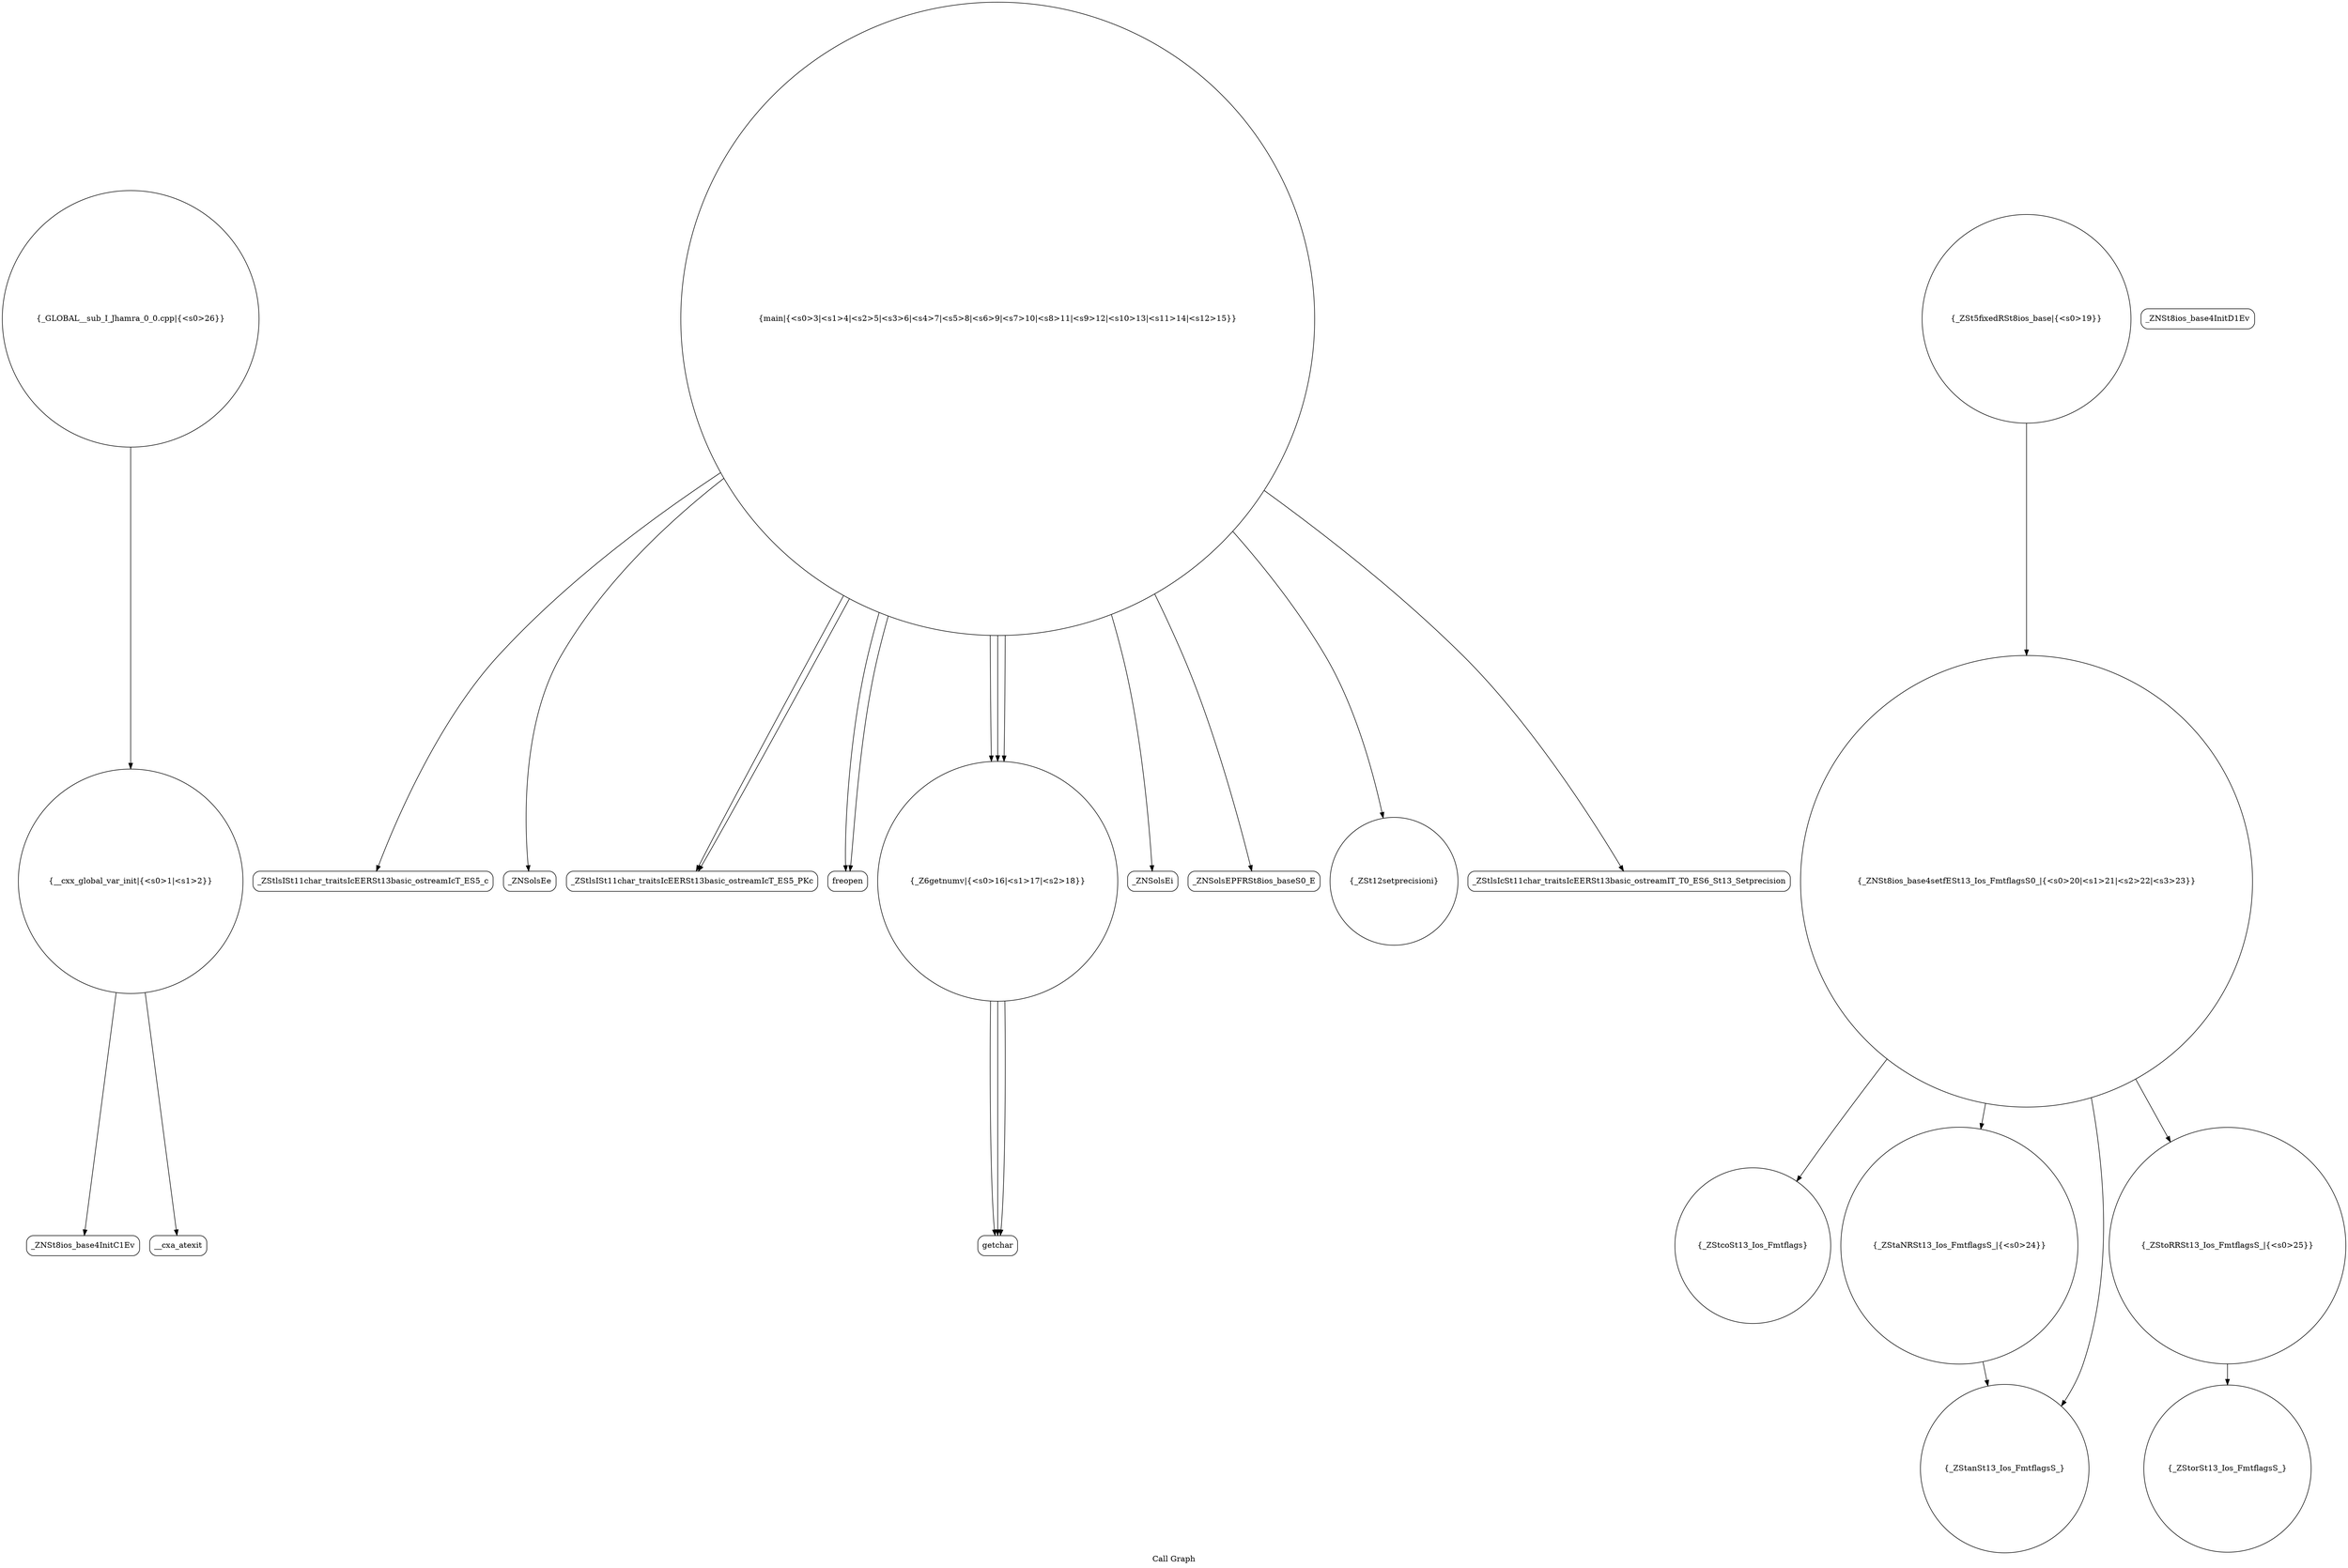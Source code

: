digraph "Call Graph" {
	label="Call Graph";

	Node0x558bb09c6dc0 [shape=record,shape=circle,label="{__cxx_global_var_init|{<s0>1|<s1>2}}"];
	Node0x558bb09c6dc0:s0 -> Node0x558bb09c7250[color=black];
	Node0x558bb09c6dc0:s1 -> Node0x558bb09c7350[color=black];
	Node0x558bb09c7550 [shape=record,shape=Mrecord,label="{_ZStlsISt11char_traitsIcEERSt13basic_ostreamIcT_ES5_c}"];
	Node0x558bb09c78d0 [shape=record,shape=Mrecord,label="{_ZNSolsEe}"];
	Node0x558bb09c7c50 [shape=record,shape=circle,label="{_ZStorSt13_Ios_FmtflagsS_}"];
	Node0x558bb09c72d0 [shape=record,shape=Mrecord,label="{_ZNSt8ios_base4InitD1Ev}"];
	Node0x558bb09c7650 [shape=record,shape=Mrecord,label="{_ZStlsISt11char_traitsIcEERSt13basic_ostreamIcT_ES5_PKc}"];
	Node0x558bb09c79d0 [shape=record,shape=circle,label="{_ZNSt8ios_base4setfESt13_Ios_FmtflagsS0_|{<s0>20|<s1>21|<s2>22|<s3>23}}"];
	Node0x558bb09c79d0:s0 -> Node0x558bb09c7ad0[color=black];
	Node0x558bb09c79d0:s1 -> Node0x558bb09c7a50[color=black];
	Node0x558bb09c79d0:s2 -> Node0x558bb09c7bd0[color=black];
	Node0x558bb09c79d0:s3 -> Node0x558bb09c7b50[color=black];
	Node0x558bb09c73d0 [shape=record,shape=circle,label="{main|{<s0>3|<s1>4|<s2>5|<s3>6|<s4>7|<s5>8|<s6>9|<s7>10|<s8>11|<s9>12|<s10>13|<s11>14|<s12>15}}"];
	Node0x558bb09c73d0:s0 -> Node0x558bb09c7450[color=black];
	Node0x558bb09c73d0:s1 -> Node0x558bb09c7450[color=black];
	Node0x558bb09c73d0:s2 -> Node0x558bb09c74d0[color=black];
	Node0x558bb09c73d0:s3 -> Node0x558bb09c74d0[color=black];
	Node0x558bb09c73d0:s4 -> Node0x558bb09c74d0[color=black];
	Node0x558bb09c73d0:s5 -> Node0x558bb09c7650[color=black];
	Node0x558bb09c73d0:s6 -> Node0x558bb09c76d0[color=black];
	Node0x558bb09c73d0:s7 -> Node0x558bb09c7650[color=black];
	Node0x558bb09c73d0:s8 -> Node0x558bb09c7750[color=black];
	Node0x558bb09c73d0:s9 -> Node0x558bb09c7850[color=black];
	Node0x558bb09c73d0:s10 -> Node0x558bb09c75d0[color=black];
	Node0x558bb09c73d0:s11 -> Node0x558bb09c78d0[color=black];
	Node0x558bb09c73d0:s12 -> Node0x558bb09c7550[color=black];
	Node0x558bb09c7750 [shape=record,shape=Mrecord,label="{_ZNSolsEPFRSt8ios_baseS0_E}"];
	Node0x558bb09c7ad0 [shape=record,shape=circle,label="{_ZStcoSt13_Ios_Fmtflags}"];
	Node0x558bb09c74d0 [shape=record,shape=circle,label="{_Z6getnumv|{<s0>16|<s1>17|<s2>18}}"];
	Node0x558bb09c74d0:s0 -> Node0x558bb09c7950[color=black];
	Node0x558bb09c74d0:s1 -> Node0x558bb09c7950[color=black];
	Node0x558bb09c74d0:s2 -> Node0x558bb09c7950[color=black];
	Node0x558bb09c7850 [shape=record,shape=circle,label="{_ZSt12setprecisioni}"];
	Node0x558bb09c7bd0 [shape=record,shape=circle,label="{_ZStanSt13_Ios_FmtflagsS_}"];
	Node0x558bb09c7250 [shape=record,shape=Mrecord,label="{_ZNSt8ios_base4InitC1Ev}"];
	Node0x558bb09c75d0 [shape=record,shape=Mrecord,label="{_ZStlsIcSt11char_traitsIcEERSt13basic_ostreamIT_T0_ES6_St13_Setprecision}"];
	Node0x558bb09c7950 [shape=record,shape=Mrecord,label="{getchar}"];
	Node0x558bb09c7cd0 [shape=record,shape=circle,label="{_GLOBAL__sub_I_Jhamra_0_0.cpp|{<s0>26}}"];
	Node0x558bb09c7cd0:s0 -> Node0x558bb09c6dc0[color=black];
	Node0x558bb09c7350 [shape=record,shape=Mrecord,label="{__cxa_atexit}"];
	Node0x558bb09c76d0 [shape=record,shape=Mrecord,label="{_ZNSolsEi}"];
	Node0x558bb09c7a50 [shape=record,shape=circle,label="{_ZStaNRSt13_Ios_FmtflagsS_|{<s0>24}}"];
	Node0x558bb09c7a50:s0 -> Node0x558bb09c7bd0[color=black];
	Node0x558bb09c7450 [shape=record,shape=Mrecord,label="{freopen}"];
	Node0x558bb09c77d0 [shape=record,shape=circle,label="{_ZSt5fixedRSt8ios_base|{<s0>19}}"];
	Node0x558bb09c77d0:s0 -> Node0x558bb09c79d0[color=black];
	Node0x558bb09c7b50 [shape=record,shape=circle,label="{_ZStoRRSt13_Ios_FmtflagsS_|{<s0>25}}"];
	Node0x558bb09c7b50:s0 -> Node0x558bb09c7c50[color=black];
}
